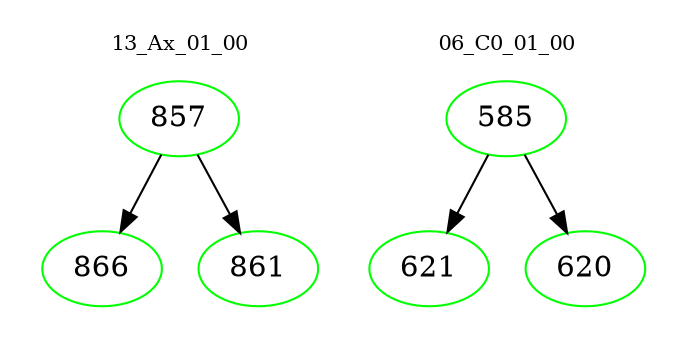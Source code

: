 digraph{
subgraph cluster_0 {
color = white
label = "13_Ax_01_00";
fontsize=10;
T0_857 [label="857", color="green"]
T0_857 -> T0_866 [color="black"]
T0_866 [label="866", color="green"]
T0_857 -> T0_861 [color="black"]
T0_861 [label="861", color="green"]
}
subgraph cluster_1 {
color = white
label = "06_C0_01_00";
fontsize=10;
T1_585 [label="585", color="green"]
T1_585 -> T1_621 [color="black"]
T1_621 [label="621", color="green"]
T1_585 -> T1_620 [color="black"]
T1_620 [label="620", color="green"]
}
}
